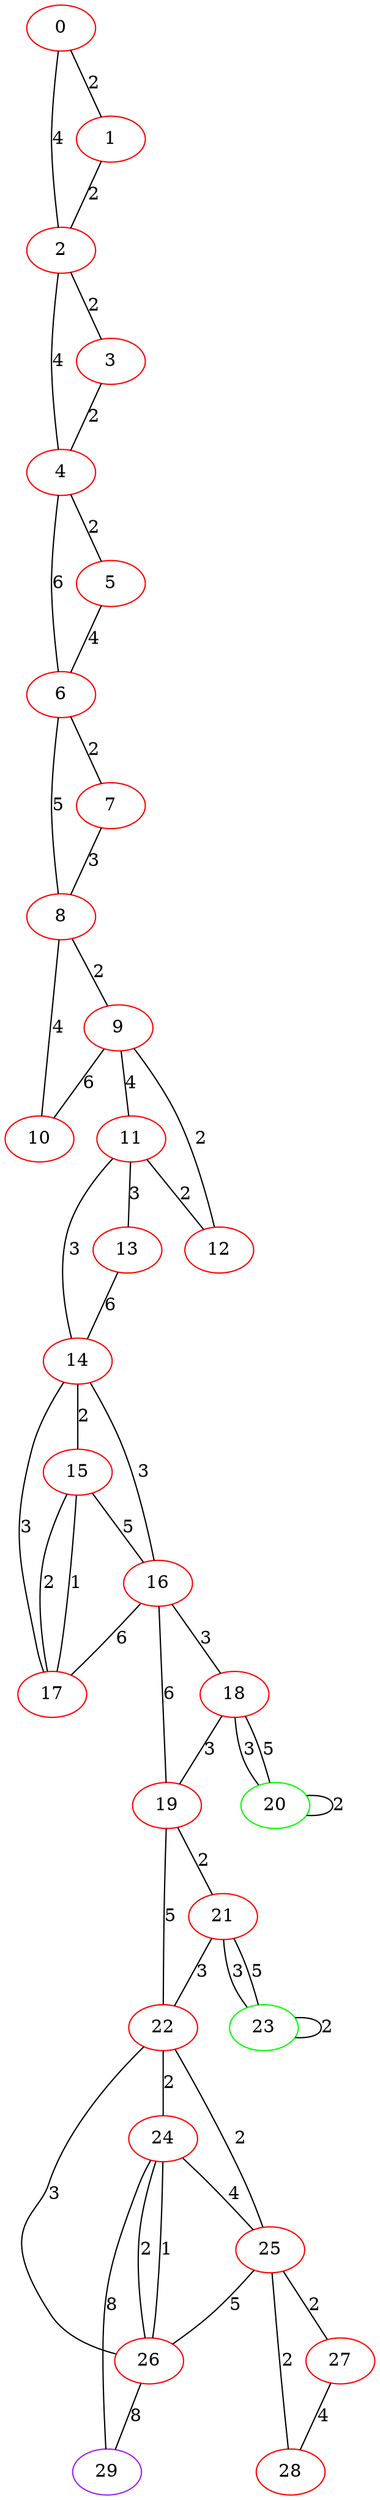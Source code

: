 graph "" {
0 [color=red, weight=1];
1 [color=red, weight=1];
2 [color=red, weight=1];
3 [color=red, weight=1];
4 [color=red, weight=1];
5 [color=red, weight=1];
6 [color=red, weight=1];
7 [color=red, weight=1];
8 [color=red, weight=1];
9 [color=red, weight=1];
10 [color=red, weight=1];
11 [color=red, weight=1];
12 [color=red, weight=1];
13 [color=red, weight=1];
14 [color=red, weight=1];
15 [color=red, weight=1];
16 [color=red, weight=1];
17 [color=red, weight=1];
18 [color=red, weight=1];
19 [color=red, weight=1];
20 [color=green, weight=2];
21 [color=red, weight=1];
22 [color=red, weight=1];
23 [color=green, weight=2];
24 [color=red, weight=1];
25 [color=red, weight=1];
26 [color=red, weight=1];
27 [color=red, weight=1];
28 [color=red, weight=1];
29 [color=purple, weight=4];
0 -- 1  [key=0, label=2];
0 -- 2  [key=0, label=4];
1 -- 2  [key=0, label=2];
2 -- 3  [key=0, label=2];
2 -- 4  [key=0, label=4];
3 -- 4  [key=0, label=2];
4 -- 5  [key=0, label=2];
4 -- 6  [key=0, label=6];
5 -- 6  [key=0, label=4];
6 -- 8  [key=0, label=5];
6 -- 7  [key=0, label=2];
7 -- 8  [key=0, label=3];
8 -- 9  [key=0, label=2];
8 -- 10  [key=0, label=4];
9 -- 10  [key=0, label=6];
9 -- 11  [key=0, label=4];
9 -- 12  [key=0, label=2];
11 -- 12  [key=0, label=2];
11 -- 13  [key=0, label=3];
11 -- 14  [key=0, label=3];
13 -- 14  [key=0, label=6];
14 -- 16  [key=0, label=3];
14 -- 17  [key=0, label=3];
14 -- 15  [key=0, label=2];
15 -- 16  [key=0, label=5];
15 -- 17  [key=0, label=2];
15 -- 17  [key=1, label=1];
16 -- 17  [key=0, label=6];
16 -- 18  [key=0, label=3];
16 -- 19  [key=0, label=6];
18 -- 19  [key=0, label=3];
18 -- 20  [key=0, label=3];
18 -- 20  [key=1, label=5];
19 -- 21  [key=0, label=2];
19 -- 22  [key=0, label=5];
20 -- 20  [key=0, label=2];
21 -- 22  [key=0, label=3];
21 -- 23  [key=0, label=3];
21 -- 23  [key=1, label=5];
22 -- 24  [key=0, label=2];
22 -- 25  [key=0, label=2];
22 -- 26  [key=0, label=3];
23 -- 23  [key=0, label=2];
24 -- 25  [key=0, label=4];
24 -- 26  [key=0, label=1];
24 -- 26  [key=1, label=2];
24 -- 29  [key=0, label=8];
25 -- 26  [key=0, label=5];
25 -- 27  [key=0, label=2];
25 -- 28  [key=0, label=2];
26 -- 29  [key=0, label=8];
27 -- 28  [key=0, label=4];
}
